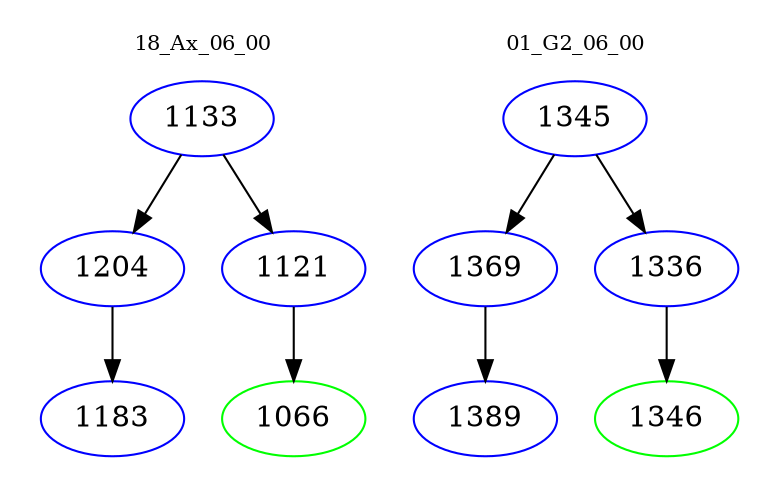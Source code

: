 digraph{
subgraph cluster_0 {
color = white
label = "18_Ax_06_00";
fontsize=10;
T0_1133 [label="1133", color="blue"]
T0_1133 -> T0_1204 [color="black"]
T0_1204 [label="1204", color="blue"]
T0_1204 -> T0_1183 [color="black"]
T0_1183 [label="1183", color="blue"]
T0_1133 -> T0_1121 [color="black"]
T0_1121 [label="1121", color="blue"]
T0_1121 -> T0_1066 [color="black"]
T0_1066 [label="1066", color="green"]
}
subgraph cluster_1 {
color = white
label = "01_G2_06_00";
fontsize=10;
T1_1345 [label="1345", color="blue"]
T1_1345 -> T1_1369 [color="black"]
T1_1369 [label="1369", color="blue"]
T1_1369 -> T1_1389 [color="black"]
T1_1389 [label="1389", color="blue"]
T1_1345 -> T1_1336 [color="black"]
T1_1336 [label="1336", color="blue"]
T1_1336 -> T1_1346 [color="black"]
T1_1346 [label="1346", color="green"]
}
}

